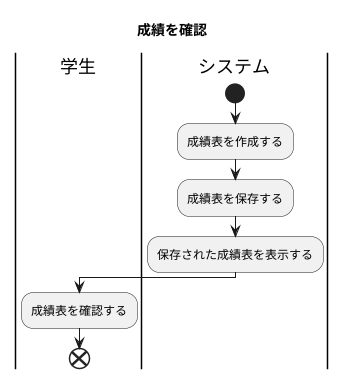 @startuml 7-4
title 成績を確認
|学生|

|システム|
start
:成績表を作成する;
:成績表を保存する;
:保存された成績表を表示する;

|学生|
:成績表を確認する;
end
@enduml